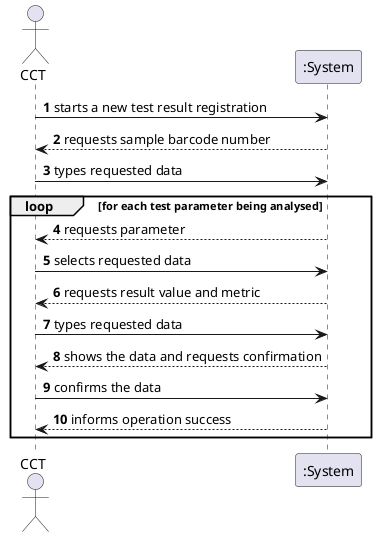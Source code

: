 @startuml
actor CCT as cct
participant ":System" as sys

cct -> sys : **1** starts a new test result registration
sys --> cct : **2** requests sample barcode number
cct -> sys : **3** types requested data
loop for each test parameter being analysed
sys --> cct : **4** requests parameter
cct -> sys : **5** selects requested data
sys --> cct : **6** requests result value and metric
cct -> sys : **7** types requested data
sys --> cct : **8** shows the data and requests confirmation
cct -> sys : **9** confirms the data
sys --> cct : **10** informs operation success
end loop
@enduml